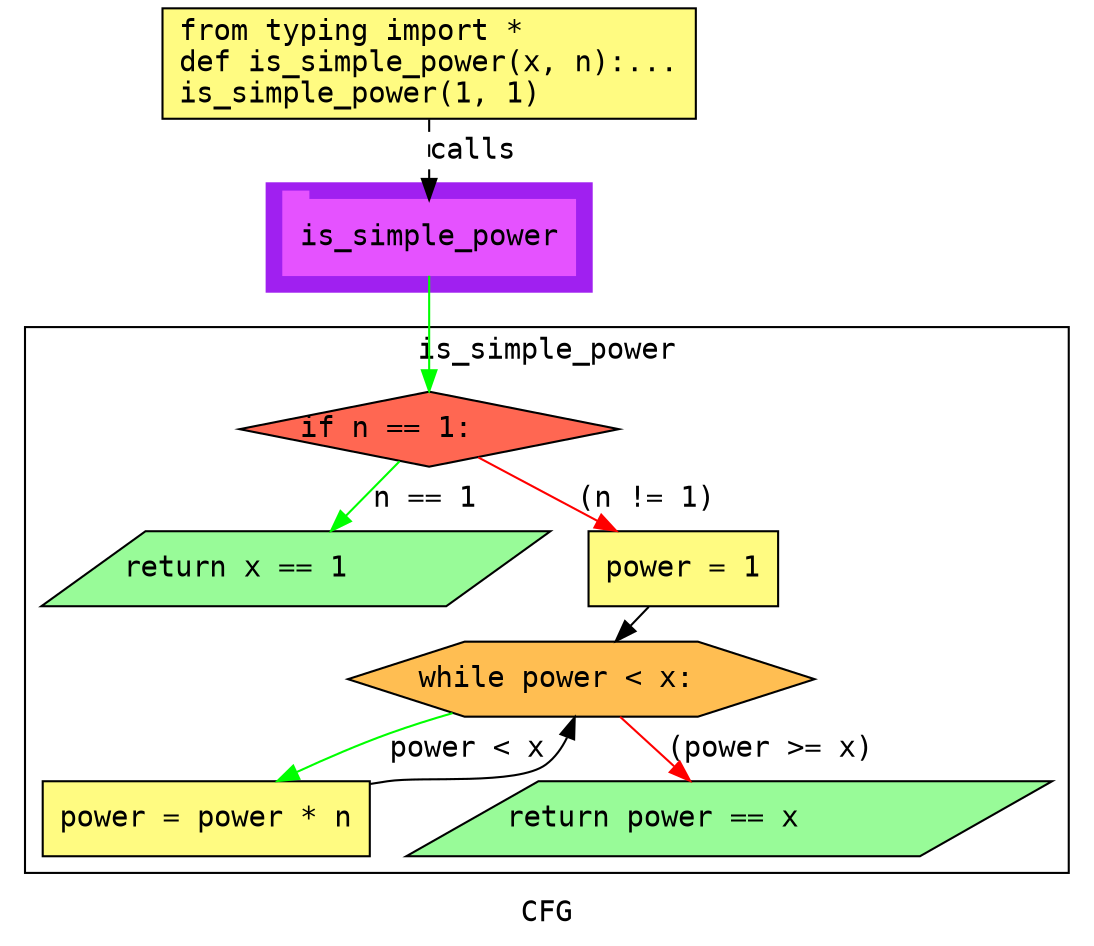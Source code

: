 digraph cluster202CFG {
	graph [bb="0,0,507,446",
		compound=True,
		fontname="DejaVu Sans Mono",
		label=CFG,
		lheight=0.21,
		lp="253.5,11.5",
		lwidth=0.35,
		pack=False,
		rankdir=TB,
		ranksep=0.02
	];
	node [fontname="DejaVu Sans Mono",
		label="\N"
	];
	edge [fontname="DejaVu Sans Mono"];
	subgraph cluster_1 {
		graph [bb="119,310,275,362",
			color=purple,
			compound=true,
			fontname="DejaVu Sans Mono",
			label="",
			rankdir=TB,
			ranksep=0.02,
			shape=tab,
			style=filled
		];
		node [fontname="DejaVu Sans Mono"];
		edge [fontname="DejaVu Sans Mono"];
		12	[color="#E552FF",
			height=0.5,
			label=is_simple_power,
			linenum="[12]",
			pos="197,336",
			shape=tab,
			style=filled,
			width=1.9444];
	}
	subgraph cluster0is_simple_power {
		graph [bb="8,31,499,293",
			compound=True,
			fontname="DejaVu Sans Mono",
			label=is_simple_power,
			lheight=0.21,
			lp="253.5,281.5",
			lwidth=1.72,
			pack=False,
			rankdir=TB,
			ranksep=0.02
		];
		node [fontname="DejaVu Sans Mono"];
		edge [fontname="DejaVu Sans Mono"];
		3	[fillcolor="#FF6752",
			height=0.5,
			label="if n == 1:\l",
			linenum="[5]",
			pos="197,244",
			shape=diamond,
			style="filled,solid",
			width=2.5277];
		4	[fillcolor="#98fb98",
			height=0.5,
			label="return x == 1\l",
			linenum="[6]",
			pos="134,177",
			shape=parallelogram,
			style="filled,solid",
			width=3.2823];
		3 -> 4	[color=green,
			label="n == 1",
			lp="196,210.5",
			pos="e,150.62,195.15 183.02,228.57 175.62,220.94 166.32,211.35 157.82,202.58"];
		5	[fillcolor="#FFFB81",
			height=0.5,
			label="power = 1\l",
			linenum="[7]",
			pos="316,177",
			shape=rectangle,
			style="filled,solid",
			width=1.2639];
		3 -> 5	[color=red,
			label="(n != 1)",
			lp="300.5,210.5",
			pos="e,284.58,195.16 219.94,230.47 235.73,221.84 257.12,210.16 275.71,200"];
		7	[fillcolor="#FFBE52",
			height=0.5,
			label="while power < x:\l",
			linenum="[8]",
			pos="268,124",
			shape=hexagon,
			style="filled,solid",
			width=3.1062];
		5 -> 7	[color=black,
			pos="e,284.23,142.25 299.75,158.73 297.01,155.83 294.13,152.76 291.25,149.71"];
		8	[fillcolor="#FFFB81",
			height=0.5,
			label="power = power * n\l",
			linenum="[9]",
			pos="95,57",
			shape=rectangle,
			style="filled,solid",
			width=2.1806];
		7 -> 8	[color=green,
			label="power < x",
			lp="148.5,90.5",
			pos="e,97.812,75.129 179.54,116.5 150.23,112.76 122.21,106.96 111,98 106.73,94.586 103.59,89.859 101.29,84.847"];
		9	[fillcolor="#98fb98",
			height=0.5,
			label="return power == x\l",
			linenum="[10]",
			pos="341,57",
			shape=parallelogram,
			style="filled,solid",
			width=4.1559];
		7 -> 9	[color=red,
			label="(power >= x)",
			lp="361,90.5",
			pos="e,321.69,75.19 287.18,105.92 295.41,98.591 305.18,89.897 314.11,81.94"];
		8 -> 7	[color=black,
			pos="e,238.32,105.86 166.6,75.052 174.57,77.478 182.51,80.134 190,83 203.14,88.029 216.96,94.642 229.25,101.04"];
	}
	1	[fillcolor="#FFFB81",
		height=0.73611,
		label="from typing import *\ldef is_simple_power(x, n):...\lis_simple_power(1, 1)\l",
		linenum="[1]",
		pos="197,419.5",
		shape=rectangle,
		style="filled,solid",
		width=3.5556];
	1 -> 12	[label=calls,
		lp="218,377.5",
		pos="e,197,354.13 197,392.71 197,383.66 197,373.47 197,364.3",
		style=dashed];
	12 -> 3	[color=green,
		pos="e,197,262.3 197,317.65 197,304.82 197,287.11 197,272.38"];
}
